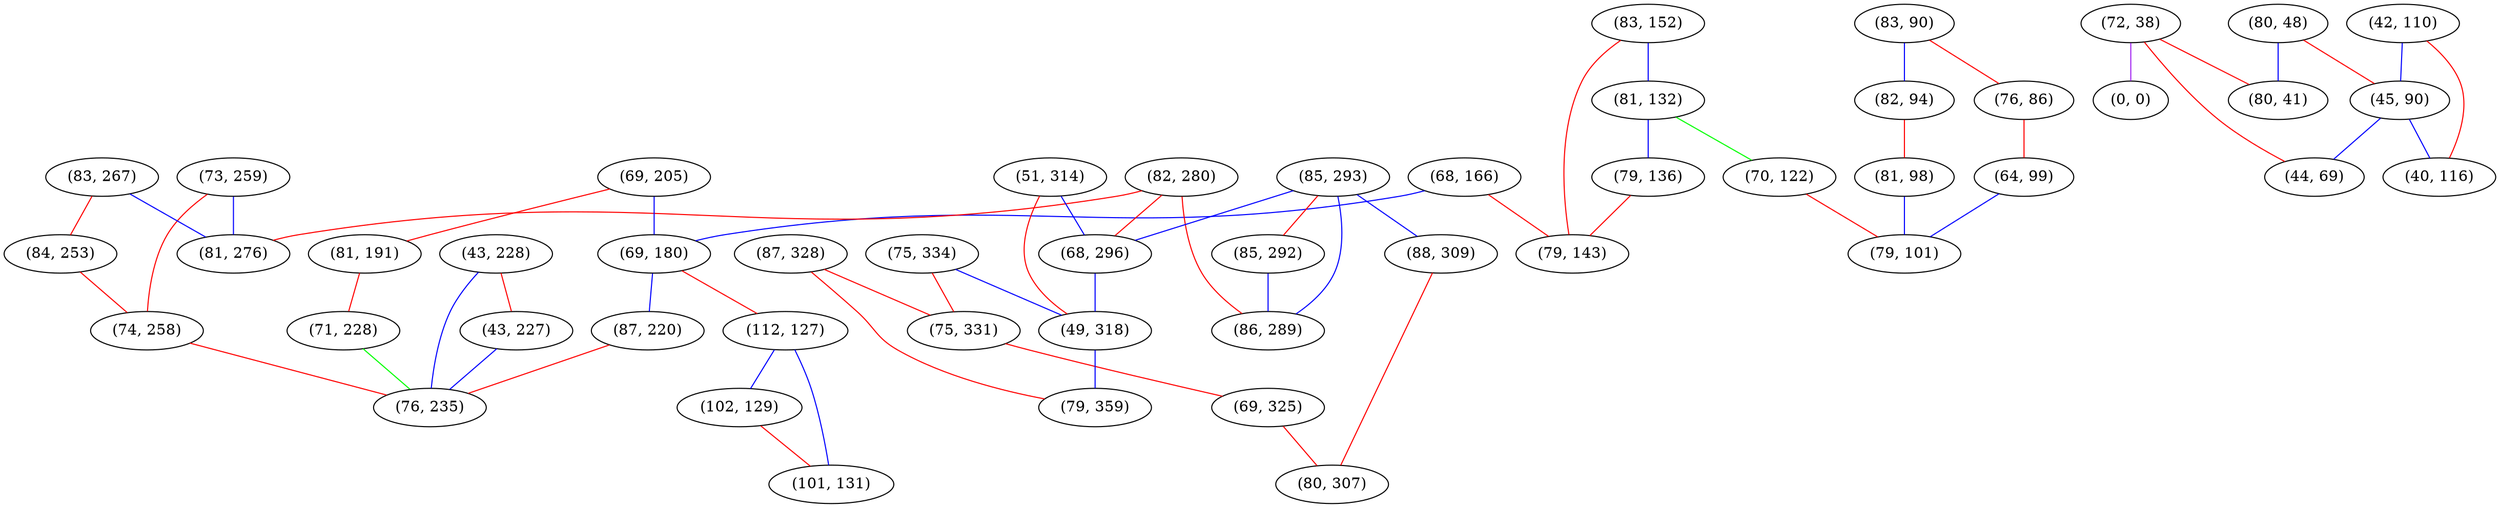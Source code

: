 graph "" {
"(43, 228)";
"(68, 166)";
"(82, 280)";
"(51, 314)";
"(73, 259)";
"(87, 328)";
"(69, 205)";
"(83, 152)";
"(69, 180)";
"(85, 293)";
"(75, 334)";
"(72, 38)";
"(81, 191)";
"(88, 309)";
"(81, 132)";
"(75, 331)";
"(80, 48)";
"(69, 325)";
"(112, 127)";
"(68, 296)";
"(80, 41)";
"(49, 318)";
"(43, 227)";
"(83, 267)";
"(84, 253)";
"(85, 292)";
"(42, 110)";
"(79, 359)";
"(70, 122)";
"(83, 90)";
"(74, 258)";
"(0, 0)";
"(102, 129)";
"(81, 276)";
"(71, 228)";
"(80, 307)";
"(79, 136)";
"(82, 94)";
"(86, 289)";
"(76, 86)";
"(81, 98)";
"(87, 220)";
"(101, 131)";
"(45, 90)";
"(40, 116)";
"(44, 69)";
"(76, 235)";
"(64, 99)";
"(79, 101)";
"(79, 143)";
"(43, 228)" -- "(43, 227)"  [color=red, key=0, weight=1];
"(43, 228)" -- "(76, 235)"  [color=blue, key=0, weight=3];
"(68, 166)" -- "(69, 180)"  [color=blue, key=0, weight=3];
"(68, 166)" -- "(79, 143)"  [color=red, key=0, weight=1];
"(82, 280)" -- "(86, 289)"  [color=red, key=0, weight=1];
"(82, 280)" -- "(81, 276)"  [color=red, key=0, weight=1];
"(82, 280)" -- "(68, 296)"  [color=red, key=0, weight=1];
"(51, 314)" -- "(49, 318)"  [color=red, key=0, weight=1];
"(51, 314)" -- "(68, 296)"  [color=blue, key=0, weight=3];
"(73, 259)" -- "(81, 276)"  [color=blue, key=0, weight=3];
"(73, 259)" -- "(74, 258)"  [color=red, key=0, weight=1];
"(87, 328)" -- "(75, 331)"  [color=red, key=0, weight=1];
"(87, 328)" -- "(79, 359)"  [color=red, key=0, weight=1];
"(69, 205)" -- "(69, 180)"  [color=blue, key=0, weight=3];
"(69, 205)" -- "(81, 191)"  [color=red, key=0, weight=1];
"(83, 152)" -- "(79, 143)"  [color=red, key=0, weight=1];
"(83, 152)" -- "(81, 132)"  [color=blue, key=0, weight=3];
"(69, 180)" -- "(87, 220)"  [color=blue, key=0, weight=3];
"(69, 180)" -- "(112, 127)"  [color=red, key=0, weight=1];
"(85, 293)" -- "(85, 292)"  [color=red, key=0, weight=1];
"(85, 293)" -- "(88, 309)"  [color=blue, key=0, weight=3];
"(85, 293)" -- "(86, 289)"  [color=blue, key=0, weight=3];
"(85, 293)" -- "(68, 296)"  [color=blue, key=0, weight=3];
"(75, 334)" -- "(49, 318)"  [color=blue, key=0, weight=3];
"(75, 334)" -- "(75, 331)"  [color=red, key=0, weight=1];
"(72, 38)" -- "(44, 69)"  [color=red, key=0, weight=1];
"(72, 38)" -- "(80, 41)"  [color=red, key=0, weight=1];
"(72, 38)" -- "(0, 0)"  [color=purple, key=0, weight=4];
"(81, 191)" -- "(71, 228)"  [color=red, key=0, weight=1];
"(88, 309)" -- "(80, 307)"  [color=red, key=0, weight=1];
"(81, 132)" -- "(70, 122)"  [color=green, key=0, weight=2];
"(81, 132)" -- "(79, 136)"  [color=blue, key=0, weight=3];
"(75, 331)" -- "(69, 325)"  [color=red, key=0, weight=1];
"(80, 48)" -- "(80, 41)"  [color=blue, key=0, weight=3];
"(80, 48)" -- "(45, 90)"  [color=red, key=0, weight=1];
"(69, 325)" -- "(80, 307)"  [color=red, key=0, weight=1];
"(112, 127)" -- "(102, 129)"  [color=blue, key=0, weight=3];
"(112, 127)" -- "(101, 131)"  [color=blue, key=0, weight=3];
"(68, 296)" -- "(49, 318)"  [color=blue, key=0, weight=3];
"(49, 318)" -- "(79, 359)"  [color=blue, key=0, weight=3];
"(43, 227)" -- "(76, 235)"  [color=blue, key=0, weight=3];
"(83, 267)" -- "(84, 253)"  [color=red, key=0, weight=1];
"(83, 267)" -- "(81, 276)"  [color=blue, key=0, weight=3];
"(84, 253)" -- "(74, 258)"  [color=red, key=0, weight=1];
"(85, 292)" -- "(86, 289)"  [color=blue, key=0, weight=3];
"(42, 110)" -- "(45, 90)"  [color=blue, key=0, weight=3];
"(42, 110)" -- "(40, 116)"  [color=red, key=0, weight=1];
"(70, 122)" -- "(79, 101)"  [color=red, key=0, weight=1];
"(83, 90)" -- "(82, 94)"  [color=blue, key=0, weight=3];
"(83, 90)" -- "(76, 86)"  [color=red, key=0, weight=1];
"(74, 258)" -- "(76, 235)"  [color=red, key=0, weight=1];
"(102, 129)" -- "(101, 131)"  [color=red, key=0, weight=1];
"(71, 228)" -- "(76, 235)"  [color=green, key=0, weight=2];
"(79, 136)" -- "(79, 143)"  [color=red, key=0, weight=1];
"(82, 94)" -- "(81, 98)"  [color=red, key=0, weight=1];
"(76, 86)" -- "(64, 99)"  [color=red, key=0, weight=1];
"(81, 98)" -- "(79, 101)"  [color=blue, key=0, weight=3];
"(87, 220)" -- "(76, 235)"  [color=red, key=0, weight=1];
"(45, 90)" -- "(44, 69)"  [color=blue, key=0, weight=3];
"(45, 90)" -- "(40, 116)"  [color=blue, key=0, weight=3];
"(64, 99)" -- "(79, 101)"  [color=blue, key=0, weight=3];
}
